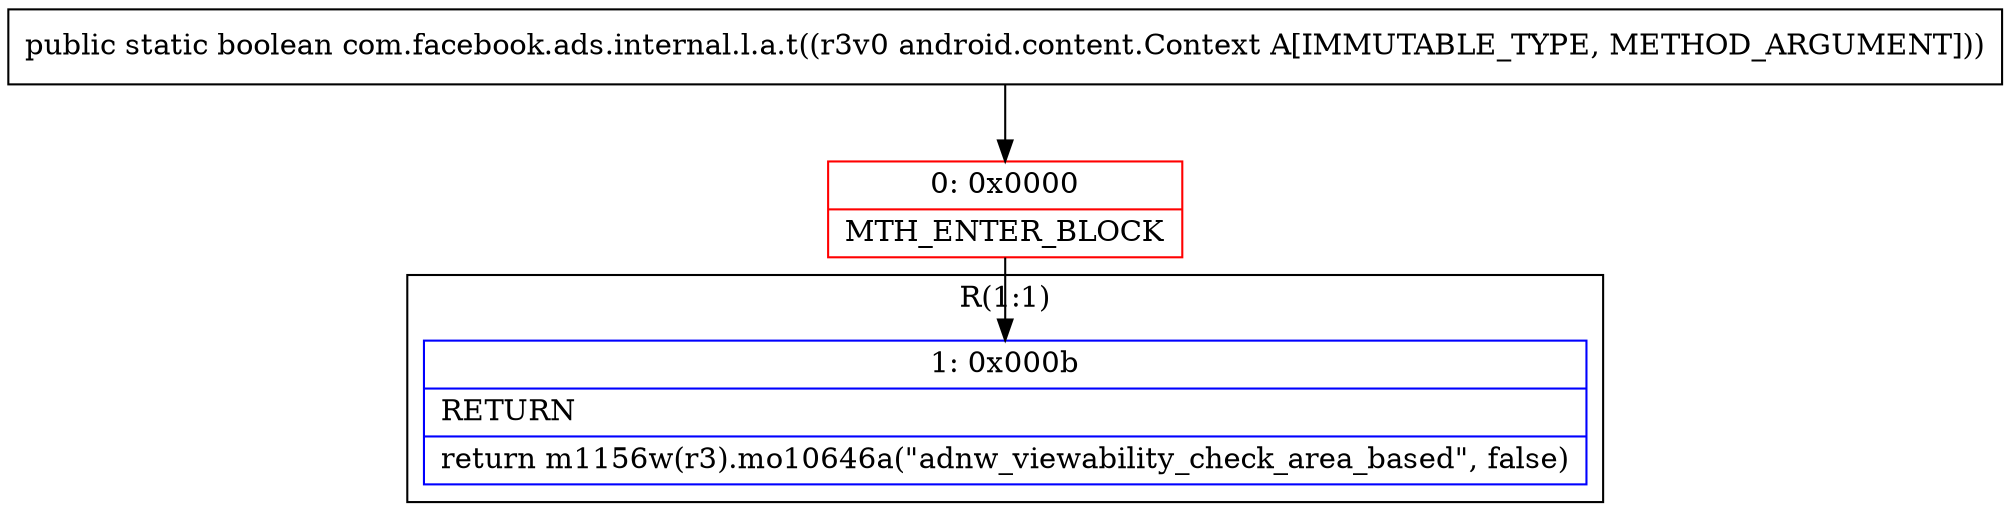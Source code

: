 digraph "CFG forcom.facebook.ads.internal.l.a.t(Landroid\/content\/Context;)Z" {
subgraph cluster_Region_78010490 {
label = "R(1:1)";
node [shape=record,color=blue];
Node_1 [shape=record,label="{1\:\ 0x000b|RETURN\l|return m1156w(r3).mo10646a(\"adnw_viewability_check_area_based\", false)\l}"];
}
Node_0 [shape=record,color=red,label="{0\:\ 0x0000|MTH_ENTER_BLOCK\l}"];
MethodNode[shape=record,label="{public static boolean com.facebook.ads.internal.l.a.t((r3v0 android.content.Context A[IMMUTABLE_TYPE, METHOD_ARGUMENT])) }"];
MethodNode -> Node_0;
Node_0 -> Node_1;
}

